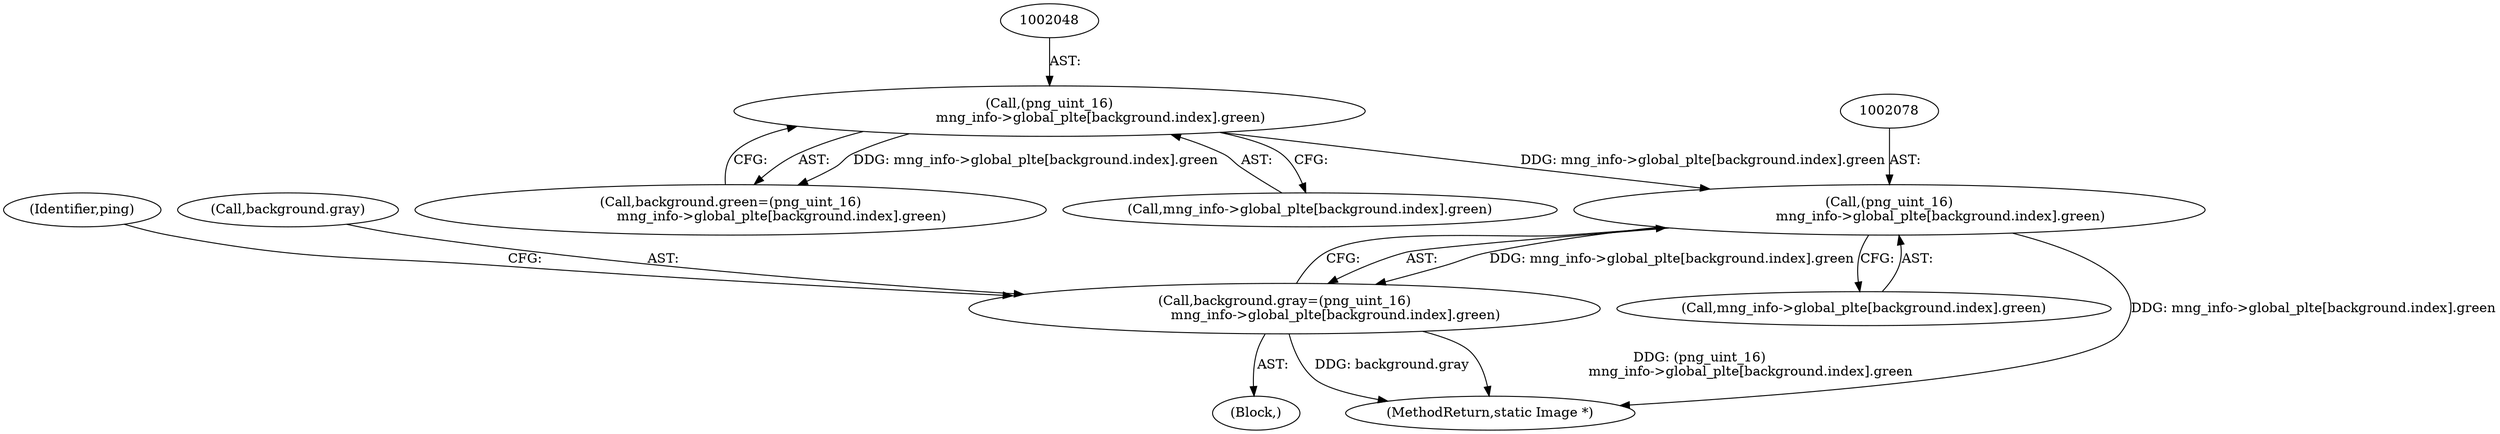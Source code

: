 digraph "0_ImageMagick_8ca35831e91c3db8c6d281d09b605001003bec08@array" {
"1002077" [label="(Call,(png_uint_16)\n                        mng_info->global_plte[background.index].green)"];
"1002047" [label="(Call,(png_uint_16)\n                        mng_info->global_plte[background.index].green)"];
"1002073" [label="(Call,background.gray=(png_uint_16)\n                        mng_info->global_plte[background.index].green)"];
"1002043" [label="(Call,background.green=(png_uint_16)\n                        mng_info->global_plte[background.index].green)"];
"1002047" [label="(Call,(png_uint_16)\n                        mng_info->global_plte[background.index].green)"];
"1002073" [label="(Call,background.gray=(png_uint_16)\n                        mng_info->global_plte[background.index].green)"];
"1002003" [label="(Block,)"];
"1002079" [label="(Call,mng_info->global_plte[background.index].green)"];
"1002089" [label="(Identifier,ping)"];
"1005492" [label="(MethodReturn,static Image *)"];
"1002074" [label="(Call,background.gray)"];
"1002077" [label="(Call,(png_uint_16)\n                        mng_info->global_plte[background.index].green)"];
"1002049" [label="(Call,mng_info->global_plte[background.index].green)"];
"1002077" -> "1002073"  [label="AST: "];
"1002077" -> "1002079"  [label="CFG: "];
"1002078" -> "1002077"  [label="AST: "];
"1002079" -> "1002077"  [label="AST: "];
"1002073" -> "1002077"  [label="CFG: "];
"1002077" -> "1005492"  [label="DDG: mng_info->global_plte[background.index].green"];
"1002077" -> "1002073"  [label="DDG: mng_info->global_plte[background.index].green"];
"1002047" -> "1002077"  [label="DDG: mng_info->global_plte[background.index].green"];
"1002047" -> "1002043"  [label="AST: "];
"1002047" -> "1002049"  [label="CFG: "];
"1002048" -> "1002047"  [label="AST: "];
"1002049" -> "1002047"  [label="AST: "];
"1002043" -> "1002047"  [label="CFG: "];
"1002047" -> "1002043"  [label="DDG: mng_info->global_plte[background.index].green"];
"1002073" -> "1002003"  [label="AST: "];
"1002074" -> "1002073"  [label="AST: "];
"1002089" -> "1002073"  [label="CFG: "];
"1002073" -> "1005492"  [label="DDG: background.gray"];
"1002073" -> "1005492"  [label="DDG: (png_uint_16)\n                        mng_info->global_plte[background.index].green"];
}
